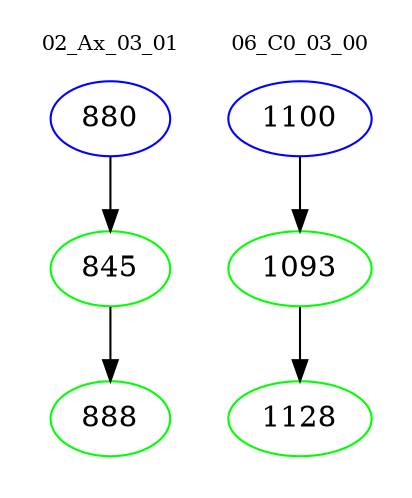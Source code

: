 digraph{
subgraph cluster_0 {
color = white
label = "02_Ax_03_01";
fontsize=10;
T0_880 [label="880", color="blue"]
T0_880 -> T0_845 [color="black"]
T0_845 [label="845", color="green"]
T0_845 -> T0_888 [color="black"]
T0_888 [label="888", color="green"]
}
subgraph cluster_1 {
color = white
label = "06_C0_03_00";
fontsize=10;
T1_1100 [label="1100", color="blue"]
T1_1100 -> T1_1093 [color="black"]
T1_1093 [label="1093", color="green"]
T1_1093 -> T1_1128 [color="black"]
T1_1128 [label="1128", color="green"]
}
}
